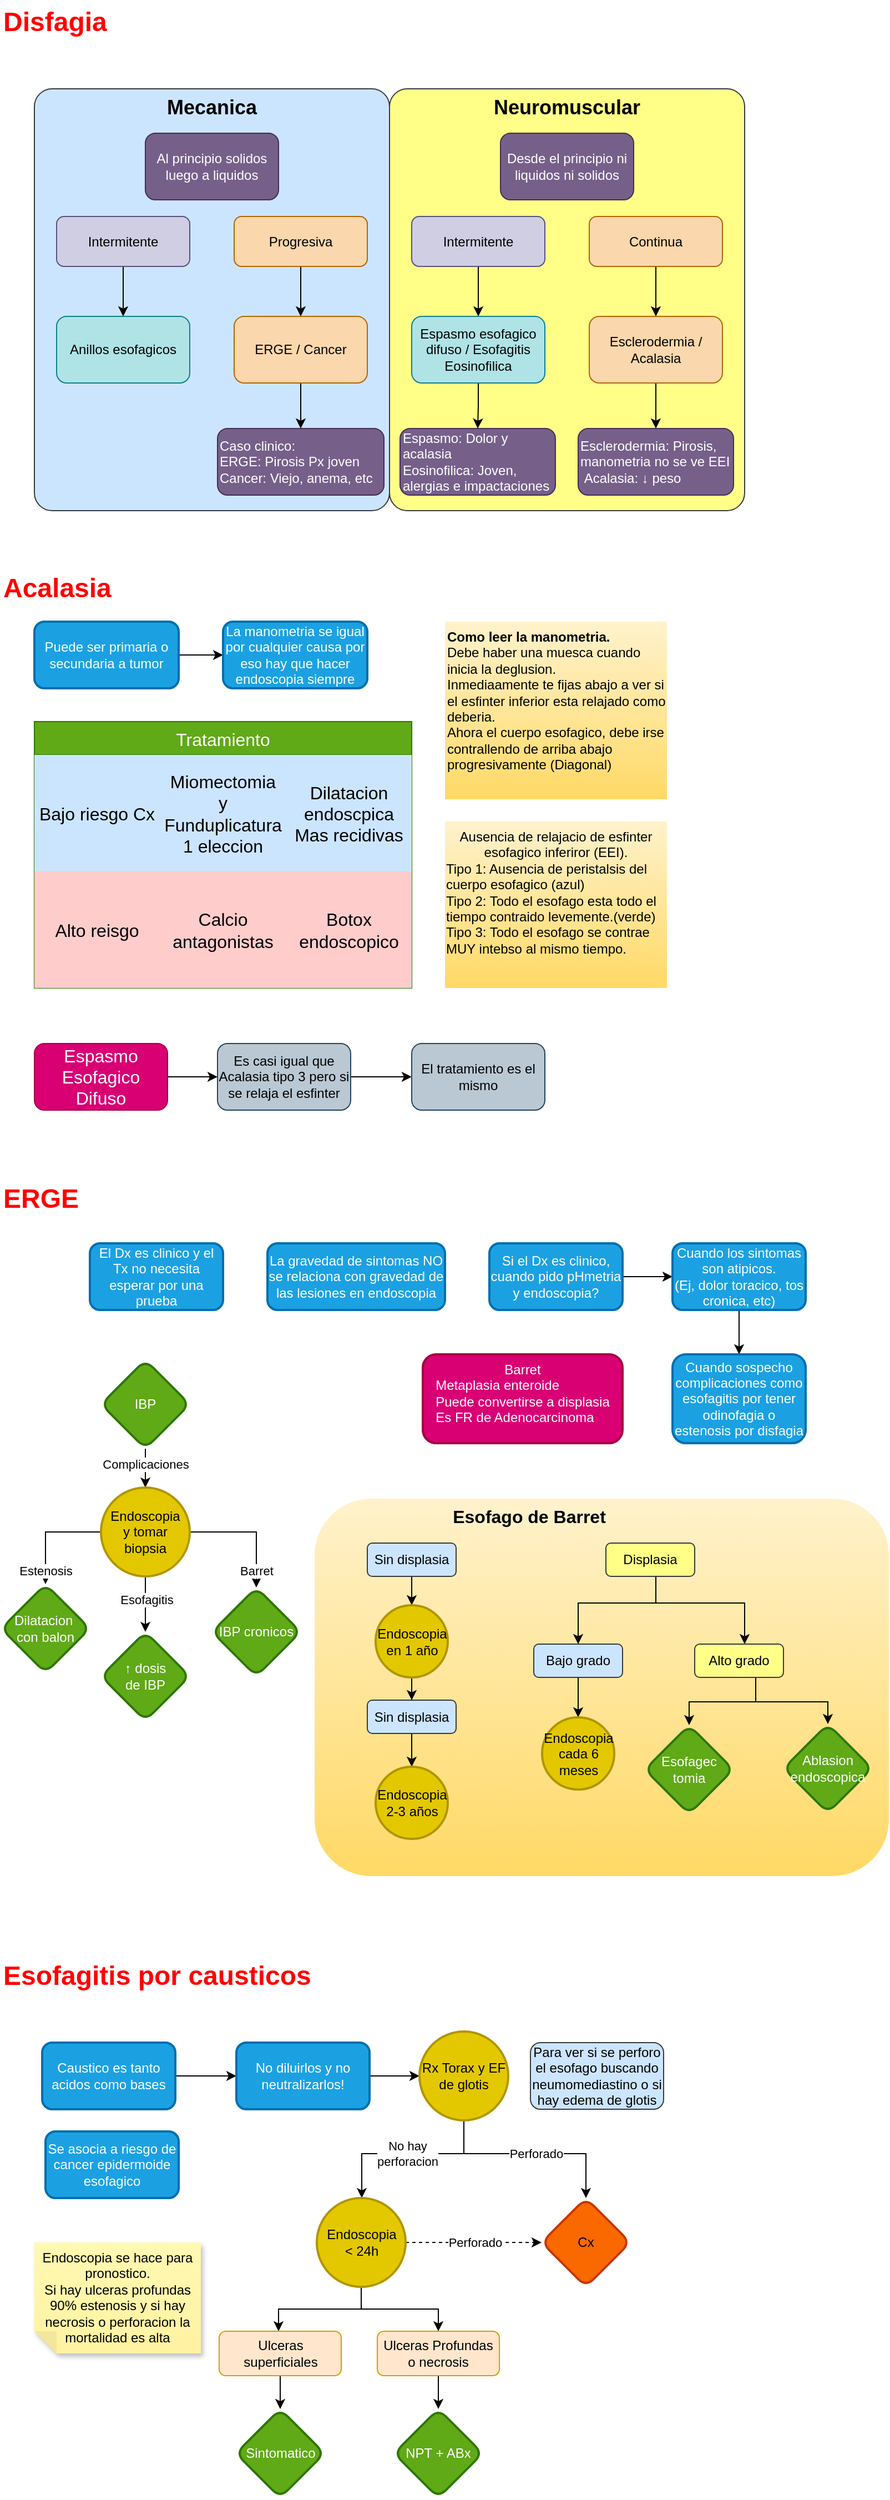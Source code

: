 <mxfile version="21.6.8" type="github">
  <diagram name="Page-1" id="vxQiwhmBXQwjBZL9es7v">
    <mxGraphModel dx="810" dy="831" grid="1" gridSize="10" guides="1" tooltips="1" connect="1" arrows="1" fold="1" page="1" pageScale="1" pageWidth="850" pageHeight="1100" background="none" math="0" shadow="0">
      <root>
        <mxCell id="0" />
        <mxCell id="1" parent="0" />
        <mxCell id="oNGUDVq2gTV8FD3QDTzs-109" value="Esofago de Barret" style="rounded=1;whiteSpace=wrap;html=1;fillColor=#fff2cc;gradientColor=#ffd966;strokeColor=none;verticalAlign=top;fontStyle=1;fontSize=16;align=center;spacingLeft=-132;" vertex="1" parent="1">
          <mxGeometry x="322.5" y="1390" width="517.5" height="340" as="geometry" />
        </mxCell>
        <mxCell id="oNGUDVq2gTV8FD3QDTzs-1" value="Disfagia" style="text;strokeColor=none;fillColor=none;html=1;fontSize=24;fontStyle=1;verticalAlign=middle;align=left;fontColor=#FF0000;" vertex="1" parent="1">
          <mxGeometry x="40" y="40" width="200" height="40" as="geometry" />
        </mxCell>
        <mxCell id="oNGUDVq2gTV8FD3QDTzs-2" value="Mecanica" style="rounded=1;whiteSpace=wrap;html=1;fontSize=18;strokeColor=#36393d;fillColor=#cce5ff;verticalAlign=top;fontStyle=1;arcSize=5;" vertex="1" parent="1">
          <mxGeometry x="70" y="120" width="320" height="380" as="geometry" />
        </mxCell>
        <mxCell id="oNGUDVq2gTV8FD3QDTzs-3" value="Neuromuscular" style="rounded=1;whiteSpace=wrap;html=1;fontSize=18;strokeColor=#36393d;fillColor=#ffff88;verticalAlign=top;fontStyle=1;arcSize=5;" vertex="1" parent="1">
          <mxGeometry x="390" y="120" width="320" height="380" as="geometry" />
        </mxCell>
        <mxCell id="oNGUDVq2gTV8FD3QDTzs-10" value="" style="edgeStyle=orthogonalEdgeStyle;rounded=0;orthogonalLoop=1;jettySize=auto;html=1;" edge="1" parent="1" source="oNGUDVq2gTV8FD3QDTzs-5" target="oNGUDVq2gTV8FD3QDTzs-9">
          <mxGeometry relative="1" as="geometry" />
        </mxCell>
        <mxCell id="oNGUDVq2gTV8FD3QDTzs-5" value="Intermitente" style="rounded=1;whiteSpace=wrap;html=1;fillColor=#d0cee2;strokeColor=#56517e;" vertex="1" parent="1">
          <mxGeometry x="90" y="235" width="120" height="45" as="geometry" />
        </mxCell>
        <mxCell id="oNGUDVq2gTV8FD3QDTzs-12" value="" style="edgeStyle=orthogonalEdgeStyle;rounded=0;orthogonalLoop=1;jettySize=auto;html=1;" edge="1" parent="1" source="oNGUDVq2gTV8FD3QDTzs-6" target="oNGUDVq2gTV8FD3QDTzs-11">
          <mxGeometry relative="1" as="geometry" />
        </mxCell>
        <mxCell id="oNGUDVq2gTV8FD3QDTzs-6" value="Progresiva" style="rounded=1;whiteSpace=wrap;html=1;fillColor=#fad7ac;strokeColor=#b46504;" vertex="1" parent="1">
          <mxGeometry x="250" y="235" width="120" height="45" as="geometry" />
        </mxCell>
        <mxCell id="oNGUDVq2gTV8FD3QDTzs-16" value="" style="edgeStyle=orthogonalEdgeStyle;rounded=0;orthogonalLoop=1;jettySize=auto;html=1;" edge="1" parent="1" source="oNGUDVq2gTV8FD3QDTzs-7" target="oNGUDVq2gTV8FD3QDTzs-15">
          <mxGeometry relative="1" as="geometry" />
        </mxCell>
        <mxCell id="oNGUDVq2gTV8FD3QDTzs-7" value="Intermitente" style="rounded=1;whiteSpace=wrap;html=1;fillColor=#d0cee2;strokeColor=#56517e;" vertex="1" parent="1">
          <mxGeometry x="410" y="235" width="120" height="45" as="geometry" />
        </mxCell>
        <mxCell id="oNGUDVq2gTV8FD3QDTzs-18" value="" style="edgeStyle=orthogonalEdgeStyle;rounded=0;orthogonalLoop=1;jettySize=auto;html=1;" edge="1" parent="1" source="oNGUDVq2gTV8FD3QDTzs-8" target="oNGUDVq2gTV8FD3QDTzs-17">
          <mxGeometry relative="1" as="geometry" />
        </mxCell>
        <mxCell id="oNGUDVq2gTV8FD3QDTzs-8" value="Continua" style="rounded=1;whiteSpace=wrap;html=1;fillColor=#fad7ac;strokeColor=#b46504;" vertex="1" parent="1">
          <mxGeometry x="570" y="235" width="120" height="45" as="geometry" />
        </mxCell>
        <mxCell id="oNGUDVq2gTV8FD3QDTzs-9" value="Anillos esofagicos" style="rounded=1;whiteSpace=wrap;html=1;fillColor=#b0e3e6;strokeColor=#0e8088;" vertex="1" parent="1">
          <mxGeometry x="90" y="325" width="120" height="60" as="geometry" />
        </mxCell>
        <mxCell id="oNGUDVq2gTV8FD3QDTzs-14" value="" style="edgeStyle=orthogonalEdgeStyle;rounded=0;orthogonalLoop=1;jettySize=auto;html=1;" edge="1" parent="1" source="oNGUDVq2gTV8FD3QDTzs-11" target="oNGUDVq2gTV8FD3QDTzs-13">
          <mxGeometry relative="1" as="geometry" />
        </mxCell>
        <mxCell id="oNGUDVq2gTV8FD3QDTzs-11" value="ERGE / Cancer" style="rounded=1;whiteSpace=wrap;html=1;fillColor=#fad7ac;strokeColor=#b46504;" vertex="1" parent="1">
          <mxGeometry x="250" y="325" width="120" height="60" as="geometry" />
        </mxCell>
        <mxCell id="oNGUDVq2gTV8FD3QDTzs-13" value="Caso clinico:&lt;br&gt;ERGE: Pirosis Px joven&lt;br&gt;Cancer: Viejo, anema, etc" style="rounded=1;whiteSpace=wrap;html=1;align=left;fillColor=#76608a;fontColor=#ffffff;strokeColor=#432D57;" vertex="1" parent="1">
          <mxGeometry x="235" y="426" width="150" height="60" as="geometry" />
        </mxCell>
        <mxCell id="oNGUDVq2gTV8FD3QDTzs-141" value="" style="edgeStyle=orthogonalEdgeStyle;rounded=0;orthogonalLoop=1;jettySize=auto;html=1;" edge="1" parent="1" source="oNGUDVq2gTV8FD3QDTzs-15" target="oNGUDVq2gTV8FD3QDTzs-140">
          <mxGeometry relative="1" as="geometry" />
        </mxCell>
        <mxCell id="oNGUDVq2gTV8FD3QDTzs-15" value="Espasmo esofagico difuso / Esofagitis Eosinofilica" style="rounded=1;whiteSpace=wrap;html=1;fillColor=#b0e3e6;strokeColor=#0e8088;" vertex="1" parent="1">
          <mxGeometry x="410" y="325" width="120" height="60" as="geometry" />
        </mxCell>
        <mxCell id="oNGUDVq2gTV8FD3QDTzs-20" value="" style="edgeStyle=orthogonalEdgeStyle;rounded=0;orthogonalLoop=1;jettySize=auto;html=1;" edge="1" parent="1" source="oNGUDVq2gTV8FD3QDTzs-17" target="oNGUDVq2gTV8FD3QDTzs-19">
          <mxGeometry relative="1" as="geometry" />
        </mxCell>
        <mxCell id="oNGUDVq2gTV8FD3QDTzs-17" value="Esclerodermia / Acalasia" style="rounded=1;whiteSpace=wrap;html=1;fillColor=#fad7ac;strokeColor=#b46504;" vertex="1" parent="1">
          <mxGeometry x="570" y="325" width="120" height="60" as="geometry" />
        </mxCell>
        <mxCell id="oNGUDVq2gTV8FD3QDTzs-19" value="Esclerodermia: Pirosis, manometria no se ve EEI&lt;br&gt;&amp;nbsp;Acalasia: ↓ peso" style="rounded=1;whiteSpace=wrap;html=1;align=left;fillColor=#76608a;fontColor=#ffffff;strokeColor=#432D57;" vertex="1" parent="1">
          <mxGeometry x="560" y="426" width="140" height="60" as="geometry" />
        </mxCell>
        <mxCell id="oNGUDVq2gTV8FD3QDTzs-21" value="Al principio solidos luego a liquidos" style="rounded=1;whiteSpace=wrap;html=1;fillColor=#76608a;fontColor=#ffffff;strokeColor=#432D57;" vertex="1" parent="1">
          <mxGeometry x="170" y="160" width="120" height="60" as="geometry" />
        </mxCell>
        <mxCell id="oNGUDVq2gTV8FD3QDTzs-22" value="Desde el principio ni liquidos ni solidos" style="rounded=1;whiteSpace=wrap;html=1;fillColor=#76608a;fontColor=#ffffff;strokeColor=#432D57;" vertex="1" parent="1">
          <mxGeometry x="490" y="160" width="120" height="60" as="geometry" />
        </mxCell>
        <mxCell id="oNGUDVq2gTV8FD3QDTzs-24" value="Acalasia" style="text;strokeColor=none;fillColor=none;html=1;fontSize=24;fontStyle=1;verticalAlign=middle;align=left;fontColor=#FF0000;" vertex="1" parent="1">
          <mxGeometry x="40" y="550" width="200" height="40" as="geometry" />
        </mxCell>
        <mxCell id="oNGUDVq2gTV8FD3QDTzs-27" value="" style="edgeStyle=orthogonalEdgeStyle;rounded=0;orthogonalLoop=1;jettySize=auto;html=1;" edge="1" parent="1" source="oNGUDVq2gTV8FD3QDTzs-25" target="oNGUDVq2gTV8FD3QDTzs-26">
          <mxGeometry relative="1" as="geometry" />
        </mxCell>
        <mxCell id="oNGUDVq2gTV8FD3QDTzs-25" value="Puede ser primaria o secundaria a tumor" style="rounded=1;whiteSpace=wrap;html=1;fillColor=#1ba1e2;fontColor=#ffffff;strokeColor=#006EAF;strokeWidth=2;" vertex="1" parent="1">
          <mxGeometry x="70" y="600" width="130" height="60" as="geometry" />
        </mxCell>
        <mxCell id="oNGUDVq2gTV8FD3QDTzs-26" value="La manometria se igual por cualquier causa por eso hay que hacer endoscopia siempre" style="rounded=1;whiteSpace=wrap;html=1;fillColor=#1ba1e2;fontColor=#ffffff;strokeColor=#006EAF;strokeWidth=2;" vertex="1" parent="1">
          <mxGeometry x="240" y="600" width="130" height="60" as="geometry" />
        </mxCell>
        <mxCell id="oNGUDVq2gTV8FD3QDTzs-28" value="&lt;b&gt;Como leer la manometria.&lt;br&gt;&lt;/b&gt;Debe haber una muesca cuando inicia la deglusion.&lt;br&gt;Inmediaamente te fijas abajo a ver si el esfinter inferior esta relajado como deberia.&lt;br&gt;Ahora el cuerpo esofagico, debe irse contrallendo de arriba abajo progresivamente (Diagonal)" style="rounded=0;whiteSpace=wrap;html=1;verticalAlign=top;align=left;fillColor=#fff2cc;gradientColor=#ffd966;strokeColor=none;" vertex="1" parent="1">
          <mxGeometry x="440" y="600" width="200" height="160" as="geometry" />
        </mxCell>
        <mxCell id="oNGUDVq2gTV8FD3QDTzs-30" value="Ausencia de relajacio de esfinter esofagico inferiror (EEI).&lt;br&gt;&lt;div style=&quot;text-align: left;&quot;&gt;&lt;span style=&quot;background-color: initial;&quot;&gt;Tipo 1: Ausencia de peristalsis del cuerpo esofagico (azul)&lt;/span&gt;&lt;/div&gt;&lt;div style=&quot;text-align: left;&quot;&gt;&lt;span style=&quot;background-color: initial;&quot;&gt;Tipo 2: Todo el esofago esta todo el tiempo contraido levemente.(verde)&lt;/span&gt;&lt;/div&gt;&lt;div style=&quot;text-align: left;&quot;&gt;&lt;span style=&quot;background-color: initial;&quot;&gt;Tipo 3: Todo el esofago se contrae MUY intebso al mismo tiempo.&lt;/span&gt;&lt;/div&gt;" style="rounded=0;whiteSpace=wrap;html=1;verticalAlign=top;fillColor=#fff2cc;gradientColor=#ffd966;strokeColor=none;" vertex="1" parent="1">
          <mxGeometry x="440" y="780" width="200" height="150" as="geometry" />
        </mxCell>
        <mxCell id="oNGUDVq2gTV8FD3QDTzs-31" value="Tratamiento" style="shape=table;startSize=30;container=1;collapsible=0;childLayout=tableLayout;strokeColor=#2D7600;fontSize=16;fillColor=#60a917;fontColor=#ffffff;" vertex="1" parent="1">
          <mxGeometry x="70" y="690" width="340" height="240" as="geometry" />
        </mxCell>
        <mxCell id="oNGUDVq2gTV8FD3QDTzs-32" value="" style="shape=tableRow;horizontal=0;startSize=0;swimlaneHead=0;swimlaneBody=0;strokeColor=inherit;top=0;left=0;bottom=0;right=0;collapsible=0;dropTarget=0;fillColor=none;points=[[0,0.5],[1,0.5]];portConstraint=eastwest;fontSize=16;" vertex="1" parent="oNGUDVq2gTV8FD3QDTzs-31">
          <mxGeometry y="30" width="340" height="105" as="geometry" />
        </mxCell>
        <mxCell id="oNGUDVq2gTV8FD3QDTzs-33" value="Bajo riesgo Cx" style="shape=partialRectangle;html=1;whiteSpace=wrap;connectable=0;strokeColor=#36393d;overflow=hidden;fillColor=#cce5ff;top=0;left=0;bottom=0;right=0;pointerEvents=1;fontSize=16;" vertex="1" parent="oNGUDVq2gTV8FD3QDTzs-32">
          <mxGeometry width="113" height="105" as="geometry">
            <mxRectangle width="113" height="105" as="alternateBounds" />
          </mxGeometry>
        </mxCell>
        <mxCell id="oNGUDVq2gTV8FD3QDTzs-34" value="Miomectomia&lt;br&gt;y Funduplicatura&lt;br&gt;1 eleccion" style="shape=partialRectangle;html=1;whiteSpace=wrap;connectable=0;strokeColor=#36393d;overflow=hidden;fillColor=#cce5ff;top=0;left=0;bottom=0;right=0;pointerEvents=1;fontSize=16;" vertex="1" parent="oNGUDVq2gTV8FD3QDTzs-32">
          <mxGeometry x="113" width="114" height="105" as="geometry">
            <mxRectangle width="114" height="105" as="alternateBounds" />
          </mxGeometry>
        </mxCell>
        <mxCell id="oNGUDVq2gTV8FD3QDTzs-47" value="Dilatacion endoscpica&lt;br&gt;Mas recidivas" style="shape=partialRectangle;html=1;whiteSpace=wrap;connectable=0;strokeColor=#36393d;overflow=hidden;fillColor=#cce5ff;top=0;left=0;bottom=0;right=0;pointerEvents=1;fontSize=16;" vertex="1" parent="oNGUDVq2gTV8FD3QDTzs-32">
          <mxGeometry x="227" width="113" height="105" as="geometry">
            <mxRectangle width="113" height="105" as="alternateBounds" />
          </mxGeometry>
        </mxCell>
        <mxCell id="oNGUDVq2gTV8FD3QDTzs-36" value="" style="shape=tableRow;horizontal=0;startSize=0;swimlaneHead=0;swimlaneBody=0;strokeColor=inherit;top=0;left=0;bottom=0;right=0;collapsible=0;dropTarget=0;fillColor=none;points=[[0,0.5],[1,0.5]];portConstraint=eastwest;fontSize=16;" vertex="1" parent="oNGUDVq2gTV8FD3QDTzs-31">
          <mxGeometry y="135" width="340" height="105" as="geometry" />
        </mxCell>
        <mxCell id="oNGUDVq2gTV8FD3QDTzs-37" value="Alto reisgo" style="shape=partialRectangle;html=1;whiteSpace=wrap;connectable=0;strokeColor=#36393d;overflow=hidden;fillColor=#ffcccc;top=0;left=0;bottom=0;right=0;pointerEvents=1;fontSize=16;" vertex="1" parent="oNGUDVq2gTV8FD3QDTzs-36">
          <mxGeometry width="113" height="105" as="geometry">
            <mxRectangle width="113" height="105" as="alternateBounds" />
          </mxGeometry>
        </mxCell>
        <mxCell id="oNGUDVq2gTV8FD3QDTzs-38" value="Calcio antagonistas" style="shape=partialRectangle;html=1;whiteSpace=wrap;connectable=0;strokeColor=#36393d;overflow=hidden;fillColor=#ffcccc;top=0;left=0;bottom=0;right=0;pointerEvents=1;fontSize=16;" vertex="1" parent="oNGUDVq2gTV8FD3QDTzs-36">
          <mxGeometry x="113" width="114" height="105" as="geometry">
            <mxRectangle width="114" height="105" as="alternateBounds" />
          </mxGeometry>
        </mxCell>
        <mxCell id="oNGUDVq2gTV8FD3QDTzs-48" value="Botox endoscopico" style="shape=partialRectangle;html=1;whiteSpace=wrap;connectable=0;strokeColor=#36393d;overflow=hidden;fillColor=#ffcccc;top=0;left=0;bottom=0;right=0;pointerEvents=1;fontSize=16;" vertex="1" parent="oNGUDVq2gTV8FD3QDTzs-36">
          <mxGeometry x="227" width="113" height="105" as="geometry">
            <mxRectangle width="113" height="105" as="alternateBounds" />
          </mxGeometry>
        </mxCell>
        <mxCell id="oNGUDVq2gTV8FD3QDTzs-51" value="" style="edgeStyle=orthogonalEdgeStyle;rounded=0;orthogonalLoop=1;jettySize=auto;html=1;" edge="1" parent="1" source="oNGUDVq2gTV8FD3QDTzs-49" target="oNGUDVq2gTV8FD3QDTzs-50">
          <mxGeometry relative="1" as="geometry" />
        </mxCell>
        <mxCell id="oNGUDVq2gTV8FD3QDTzs-49" value="Espasmo Esofagico Difuso" style="rounded=1;whiteSpace=wrap;html=1;fontSize=16;fillColor=#d80073;fontColor=#ffffff;strokeColor=#A50040;" vertex="1" parent="1">
          <mxGeometry x="70" y="980" width="120" height="60" as="geometry" />
        </mxCell>
        <mxCell id="oNGUDVq2gTV8FD3QDTzs-53" value="" style="edgeStyle=orthogonalEdgeStyle;rounded=0;orthogonalLoop=1;jettySize=auto;html=1;" edge="1" parent="1" source="oNGUDVq2gTV8FD3QDTzs-50" target="oNGUDVq2gTV8FD3QDTzs-52">
          <mxGeometry relative="1" as="geometry" />
        </mxCell>
        <mxCell id="oNGUDVq2gTV8FD3QDTzs-50" value="Es casi igual que Acalasia tipo 3 pero si se relaja el esfinter" style="rounded=1;whiteSpace=wrap;html=1;fillColor=#bac8d3;strokeColor=#23445d;" vertex="1" parent="1">
          <mxGeometry x="235" y="980" width="120" height="60" as="geometry" />
        </mxCell>
        <mxCell id="oNGUDVq2gTV8FD3QDTzs-52" value="El tratamiento es el mismo" style="rounded=1;whiteSpace=wrap;html=1;fillColor=#bac8d3;strokeColor=#23445d;" vertex="1" parent="1">
          <mxGeometry x="410" y="980" width="120" height="60" as="geometry" />
        </mxCell>
        <mxCell id="oNGUDVq2gTV8FD3QDTzs-54" value="ERGE" style="text;strokeColor=none;fillColor=none;html=1;fontSize=24;fontStyle=1;verticalAlign=middle;align=left;fontColor=#FF0000;" vertex="1" parent="1">
          <mxGeometry x="40" y="1100" width="200" height="40" as="geometry" />
        </mxCell>
        <mxCell id="oNGUDVq2gTV8FD3QDTzs-56" value="El Dx es clinico y el Tx no necesita esperar por una prueba" style="rounded=1;whiteSpace=wrap;html=1;fillColor=#1ba1e2;fontColor=#ffffff;strokeColor=#006EAF;strokeWidth=2;" vertex="1" parent="1">
          <mxGeometry x="120" y="1160" width="120" height="60" as="geometry" />
        </mxCell>
        <mxCell id="oNGUDVq2gTV8FD3QDTzs-57" value="La gravedad de sintomas NO se relaciona con gravedad de las lesiones en endoscopia" style="rounded=1;whiteSpace=wrap;html=1;fillColor=#1ba1e2;fontColor=#ffffff;strokeColor=#006EAF;strokeWidth=2;" vertex="1" parent="1">
          <mxGeometry x="280" y="1160" width="160" height="60" as="geometry" />
        </mxCell>
        <mxCell id="oNGUDVq2gTV8FD3QDTzs-60" value="" style="edgeStyle=orthogonalEdgeStyle;rounded=0;orthogonalLoop=1;jettySize=auto;html=1;" edge="1" parent="1" source="oNGUDVq2gTV8FD3QDTzs-58" target="oNGUDVq2gTV8FD3QDTzs-59">
          <mxGeometry relative="1" as="geometry" />
        </mxCell>
        <mxCell id="oNGUDVq2gTV8FD3QDTzs-58" value="Si el Dx es clinico, cuando pido pHmetria y endoscopia?" style="rounded=1;whiteSpace=wrap;html=1;fillColor=#1ba1e2;fontColor=#ffffff;strokeColor=#006EAF;strokeWidth=2;" vertex="1" parent="1">
          <mxGeometry x="480" y="1160" width="120" height="60" as="geometry" />
        </mxCell>
        <mxCell id="oNGUDVq2gTV8FD3QDTzs-62" value="" style="edgeStyle=orthogonalEdgeStyle;rounded=0;orthogonalLoop=1;jettySize=auto;html=1;" edge="1" parent="1" source="oNGUDVq2gTV8FD3QDTzs-59" target="oNGUDVq2gTV8FD3QDTzs-61">
          <mxGeometry relative="1" as="geometry" />
        </mxCell>
        <mxCell id="oNGUDVq2gTV8FD3QDTzs-59" value="Cuando los sintomas son atipicos. &lt;br&gt;(Ej, dolor toracico, tos cronica, etc)" style="rounded=1;whiteSpace=wrap;html=1;fillColor=#1ba1e2;fontColor=#ffffff;strokeColor=#006EAF;strokeWidth=2;" vertex="1" parent="1">
          <mxGeometry x="645" y="1160" width="120" height="60" as="geometry" />
        </mxCell>
        <mxCell id="oNGUDVq2gTV8FD3QDTzs-61" value="Cuando sospecho complicaciones como esofagitis por tener odinofagia o estenosis por disfagia" style="rounded=1;whiteSpace=wrap;html=1;fillColor=#1ba1e2;fontColor=#ffffff;strokeColor=#006EAF;strokeWidth=2;" vertex="1" parent="1">
          <mxGeometry x="645" y="1260" width="120" height="80" as="geometry" />
        </mxCell>
        <mxCell id="oNGUDVq2gTV8FD3QDTzs-63" value="IBP" style="rhombus;whiteSpace=wrap;html=1;rounded=1;fillColor=#60a917;fontColor=#ffffff;strokeColor=#2D7600;strokeWidth=2;" vertex="1" parent="1">
          <mxGeometry x="130" y="1265" width="80" height="80" as="geometry" />
        </mxCell>
        <mxCell id="oNGUDVq2gTV8FD3QDTzs-65" value="IBP cronicos" style="rhombus;whiteSpace=wrap;html=1;rounded=1;fillColor=#60a917;fontColor=#ffffff;strokeColor=#2D7600;strokeWidth=2;" vertex="1" parent="1">
          <mxGeometry x="230" y="1470" width="80" height="80" as="geometry" />
        </mxCell>
        <mxCell id="oNGUDVq2gTV8FD3QDTzs-68" value="Dilatacion&amp;nbsp;&lt;br&gt;con balon" style="rhombus;whiteSpace=wrap;html=1;rounded=1;direction=south;fillColor=#60a917;fontColor=#ffffff;strokeColor=#2D7600;strokeWidth=2;" vertex="1" parent="1">
          <mxGeometry x="40" y="1467" width="80" height="80" as="geometry" />
        </mxCell>
        <mxCell id="oNGUDVq2gTV8FD3QDTzs-72" value="" style="edgeStyle=orthogonalEdgeStyle;rounded=0;orthogonalLoop=1;jettySize=auto;html=1;" edge="1" parent="1" source="oNGUDVq2gTV8FD3QDTzs-63" target="oNGUDVq2gTV8FD3QDTzs-71">
          <mxGeometry relative="1" as="geometry">
            <mxPoint x="355" y="1295" as="sourcePoint" />
            <mxPoint x="285" y="1555" as="targetPoint" />
          </mxGeometry>
        </mxCell>
        <mxCell id="oNGUDVq2gTV8FD3QDTzs-105" value="Complicaciones" style="edgeLabel;html=1;align=center;verticalAlign=middle;resizable=0;points=[];" vertex="1" connectable="0" parent="oNGUDVq2gTV8FD3QDTzs-72">
          <mxGeometry x="-0.378" relative="1" as="geometry">
            <mxPoint as="offset" />
          </mxGeometry>
        </mxCell>
        <mxCell id="oNGUDVq2gTV8FD3QDTzs-74" value="" style="edgeStyle=orthogonalEdgeStyle;rounded=0;orthogonalLoop=1;jettySize=auto;html=1;" edge="1" parent="1" source="oNGUDVq2gTV8FD3QDTzs-71" target="oNGUDVq2gTV8FD3QDTzs-68">
          <mxGeometry relative="1" as="geometry" />
        </mxCell>
        <mxCell id="oNGUDVq2gTV8FD3QDTzs-106" value="Estenosis" style="edgeLabel;html=1;align=center;verticalAlign=middle;resizable=0;points=[];" vertex="1" connectable="0" parent="oNGUDVq2gTV8FD3QDTzs-74">
          <mxGeometry x="0.559" relative="1" as="geometry">
            <mxPoint y="9" as="offset" />
          </mxGeometry>
        </mxCell>
        <mxCell id="oNGUDVq2gTV8FD3QDTzs-75" value="" style="edgeStyle=orthogonalEdgeStyle;rounded=0;orthogonalLoop=1;jettySize=auto;html=1;" edge="1" parent="1" source="oNGUDVq2gTV8FD3QDTzs-71" target="oNGUDVq2gTV8FD3QDTzs-65">
          <mxGeometry relative="1" as="geometry" />
        </mxCell>
        <mxCell id="oNGUDVq2gTV8FD3QDTzs-104" value="Barret" style="edgeLabel;html=1;align=center;verticalAlign=middle;resizable=0;points=[];" vertex="1" connectable="0" parent="oNGUDVq2gTV8FD3QDTzs-75">
          <mxGeometry x="0.65" y="2" relative="1" as="geometry">
            <mxPoint x="-2" y="4" as="offset" />
          </mxGeometry>
        </mxCell>
        <mxCell id="oNGUDVq2gTV8FD3QDTzs-79" value="" style="edgeStyle=orthogonalEdgeStyle;rounded=0;orthogonalLoop=1;jettySize=auto;html=1;" edge="1" parent="1" source="oNGUDVq2gTV8FD3QDTzs-71" target="oNGUDVq2gTV8FD3QDTzs-78">
          <mxGeometry relative="1" as="geometry" />
        </mxCell>
        <mxCell id="oNGUDVq2gTV8FD3QDTzs-80" value="Esofagitis" style="edgeLabel;html=1;align=center;verticalAlign=middle;resizable=0;points=[];" vertex="1" connectable="0" parent="oNGUDVq2gTV8FD3QDTzs-79">
          <mxGeometry x="-0.176" y="1" relative="1" as="geometry">
            <mxPoint as="offset" />
          </mxGeometry>
        </mxCell>
        <mxCell id="oNGUDVq2gTV8FD3QDTzs-71" value="Endoscopia&lt;br&gt;y tomar biopsia" style="ellipse;whiteSpace=wrap;html=1;aspect=fixed;fillColor=#e3c800;fontColor=#000000;strokeColor=#B09500;strokeWidth=2;" vertex="1" parent="1">
          <mxGeometry x="130" y="1380" width="80" height="80" as="geometry" />
        </mxCell>
        <mxCell id="oNGUDVq2gTV8FD3QDTzs-78" value="↑ dosis &lt;br&gt;de IBP" style="rhombus;whiteSpace=wrap;html=1;rounded=1;fillColor=#60a917;fontColor=#ffffff;strokeColor=#2D7600;strokeWidth=2;" vertex="1" parent="1">
          <mxGeometry x="130" y="1510" width="80" height="80" as="geometry" />
        </mxCell>
        <mxCell id="oNGUDVq2gTV8FD3QDTzs-81" value="Barret&lt;br&gt;&lt;div style=&quot;text-align: left;&quot;&gt;&lt;span style=&quot;background-color: initial;&quot;&gt;Metaplasia enteroide&lt;/span&gt;&lt;/div&gt;&lt;div style=&quot;text-align: left;&quot;&gt;&lt;span style=&quot;background-color: initial;&quot;&gt;Puede convertirse a displasia&lt;/span&gt;&lt;/div&gt;&lt;div style=&quot;text-align: left;&quot;&gt;&lt;span style=&quot;background-color: initial;&quot;&gt;Es FR de Adenocarcinoma&lt;/span&gt;&lt;/div&gt;" style="rounded=1;whiteSpace=wrap;html=1;verticalAlign=top;fillColor=#d80073;fontColor=#ffffff;strokeColor=#A50040;strokeWidth=2;" vertex="1" parent="1">
          <mxGeometry x="420" y="1260" width="180" height="80" as="geometry" />
        </mxCell>
        <mxCell id="oNGUDVq2gTV8FD3QDTzs-87" value="" style="edgeStyle=orthogonalEdgeStyle;rounded=0;orthogonalLoop=1;jettySize=auto;html=1;" edge="1" parent="1" source="oNGUDVq2gTV8FD3QDTzs-82" target="oNGUDVq2gTV8FD3QDTzs-86">
          <mxGeometry relative="1" as="geometry" />
        </mxCell>
        <mxCell id="oNGUDVq2gTV8FD3QDTzs-82" value="Sin displasia" style="rounded=1;whiteSpace=wrap;html=1;fillColor=#cce5ff;strokeColor=#36393d;" vertex="1" parent="1">
          <mxGeometry x="370" y="1430" width="80" height="30" as="geometry" />
        </mxCell>
        <mxCell id="oNGUDVq2gTV8FD3QDTzs-93" value="" style="edgeStyle=orthogonalEdgeStyle;rounded=0;orthogonalLoop=1;jettySize=auto;html=1;" edge="1" parent="1" source="oNGUDVq2gTV8FD3QDTzs-83" target="oNGUDVq2gTV8FD3QDTzs-92">
          <mxGeometry relative="1" as="geometry">
            <Array as="points">
              <mxPoint x="630" y="1484" />
              <mxPoint x="560" y="1484" />
            </Array>
          </mxGeometry>
        </mxCell>
        <mxCell id="oNGUDVq2gTV8FD3QDTzs-97" value="" style="edgeStyle=orthogonalEdgeStyle;rounded=0;orthogonalLoop=1;jettySize=auto;html=1;" edge="1" parent="1" source="oNGUDVq2gTV8FD3QDTzs-83" target="oNGUDVq2gTV8FD3QDTzs-96">
          <mxGeometry relative="1" as="geometry">
            <Array as="points">
              <mxPoint x="630" y="1484" />
              <mxPoint x="710" y="1484" />
            </Array>
          </mxGeometry>
        </mxCell>
        <mxCell id="oNGUDVq2gTV8FD3QDTzs-83" value="Displasia" style="rounded=1;whiteSpace=wrap;html=1;fillColor=#ffff88;strokeColor=#36393d;" vertex="1" parent="1">
          <mxGeometry x="585" y="1430" width="80" height="30" as="geometry" />
        </mxCell>
        <mxCell id="oNGUDVq2gTV8FD3QDTzs-89" value="" style="edgeStyle=orthogonalEdgeStyle;rounded=0;orthogonalLoop=1;jettySize=auto;html=1;" edge="1" parent="1" source="oNGUDVq2gTV8FD3QDTzs-86" target="oNGUDVq2gTV8FD3QDTzs-88">
          <mxGeometry relative="1" as="geometry" />
        </mxCell>
        <mxCell id="oNGUDVq2gTV8FD3QDTzs-86" value="Endoscopia en 1 año" style="ellipse;whiteSpace=wrap;html=1;rounded=1;fillColor=#e3c800;fontColor=#000000;strokeColor=#B09500;strokeWidth=2;" vertex="1" parent="1">
          <mxGeometry x="377.5" y="1486" width="65" height="65" as="geometry" />
        </mxCell>
        <mxCell id="oNGUDVq2gTV8FD3QDTzs-91" value="" style="edgeStyle=orthogonalEdgeStyle;rounded=0;orthogonalLoop=1;jettySize=auto;html=1;" edge="1" parent="1" source="oNGUDVq2gTV8FD3QDTzs-88" target="oNGUDVq2gTV8FD3QDTzs-90">
          <mxGeometry relative="1" as="geometry" />
        </mxCell>
        <mxCell id="oNGUDVq2gTV8FD3QDTzs-88" value="Sin displasia" style="rounded=1;whiteSpace=wrap;html=1;fillColor=#cce5ff;strokeColor=#36393d;" vertex="1" parent="1">
          <mxGeometry x="370" y="1571.5" width="80" height="30" as="geometry" />
        </mxCell>
        <mxCell id="oNGUDVq2gTV8FD3QDTzs-90" value="Endoscopia &lt;br&gt;2-3 años" style="ellipse;whiteSpace=wrap;html=1;rounded=1;fillColor=#e3c800;fontColor=#000000;strokeColor=#B09500;strokeWidth=2;" vertex="1" parent="1">
          <mxGeometry x="377.5" y="1631.5" width="65" height="65" as="geometry" />
        </mxCell>
        <mxCell id="oNGUDVq2gTV8FD3QDTzs-95" value="" style="edgeStyle=orthogonalEdgeStyle;rounded=0;orthogonalLoop=1;jettySize=auto;html=1;" edge="1" parent="1" source="oNGUDVq2gTV8FD3QDTzs-92" target="oNGUDVq2gTV8FD3QDTzs-94">
          <mxGeometry relative="1" as="geometry" />
        </mxCell>
        <mxCell id="oNGUDVq2gTV8FD3QDTzs-92" value="Bajo grado" style="rounded=1;whiteSpace=wrap;html=1;fillColor=#cce5ff;strokeColor=#36393d;" vertex="1" parent="1">
          <mxGeometry x="520" y="1521" width="80" height="30" as="geometry" />
        </mxCell>
        <mxCell id="oNGUDVq2gTV8FD3QDTzs-94" value="Endoscopia cada 6 meses" style="ellipse;whiteSpace=wrap;html=1;rounded=1;fillColor=#e3c800;fontColor=#000000;strokeColor=#B09500;strokeWidth=2;" vertex="1" parent="1">
          <mxGeometry x="527.5" y="1587" width="65" height="65" as="geometry" />
        </mxCell>
        <mxCell id="oNGUDVq2gTV8FD3QDTzs-99" value="" style="edgeStyle=orthogonalEdgeStyle;rounded=0;orthogonalLoop=1;jettySize=auto;html=1;" edge="1" parent="1" source="oNGUDVq2gTV8FD3QDTzs-96" target="oNGUDVq2gTV8FD3QDTzs-98">
          <mxGeometry relative="1" as="geometry">
            <Array as="points">
              <mxPoint x="720" y="1573" />
              <mxPoint x="660" y="1573" />
            </Array>
          </mxGeometry>
        </mxCell>
        <mxCell id="oNGUDVq2gTV8FD3QDTzs-101" value="" style="edgeStyle=orthogonalEdgeStyle;rounded=0;orthogonalLoop=1;jettySize=auto;html=1;entryX=0.5;entryY=0;entryDx=0;entryDy=0;" edge="1" parent="1" target="oNGUDVq2gTV8FD3QDTzs-100">
          <mxGeometry relative="1" as="geometry">
            <mxPoint x="720" y="1566" as="sourcePoint" />
            <mxPoint x="785" y="1589" as="targetPoint" />
            <Array as="points">
              <mxPoint x="720" y="1573" />
              <mxPoint x="785" y="1573" />
            </Array>
          </mxGeometry>
        </mxCell>
        <mxCell id="oNGUDVq2gTV8FD3QDTzs-96" value="Alto grado" style="rounded=1;whiteSpace=wrap;html=1;fillColor=#ffff88;strokeColor=#36393d;" vertex="1" parent="1">
          <mxGeometry x="665" y="1521" width="80" height="30" as="geometry" />
        </mxCell>
        <mxCell id="oNGUDVq2gTV8FD3QDTzs-98" value="Esofagec&lt;br&gt;tomia" style="rhombus;whiteSpace=wrap;html=1;rounded=1;fillColor=#60a917;fontColor=#ffffff;strokeColor=#2D7600;strokeWidth=2;" vertex="1" parent="1">
          <mxGeometry x="620" y="1594" width="80" height="80" as="geometry" />
        </mxCell>
        <mxCell id="oNGUDVq2gTV8FD3QDTzs-100" value="Ablasion endoscopica" style="rhombus;whiteSpace=wrap;html=1;rounded=1;fillColor=#60a917;fontColor=#ffffff;strokeColor=#2D7600;strokeWidth=2;" vertex="1" parent="1">
          <mxGeometry x="745" y="1593" width="80" height="80" as="geometry" />
        </mxCell>
        <mxCell id="oNGUDVq2gTV8FD3QDTzs-110" value="Esofagitis por causticos" style="text;strokeColor=none;fillColor=none;html=1;fontSize=24;fontStyle=1;verticalAlign=middle;align=left;fontColor=#FF0000;" vertex="1" parent="1">
          <mxGeometry x="40" y="1800" width="200" height="40" as="geometry" />
        </mxCell>
        <mxCell id="oNGUDVq2gTV8FD3QDTzs-114" value="" style="edgeStyle=orthogonalEdgeStyle;rounded=0;orthogonalLoop=1;jettySize=auto;html=1;" edge="1" parent="1" source="oNGUDVq2gTV8FD3QDTzs-112" target="oNGUDVq2gTV8FD3QDTzs-113">
          <mxGeometry relative="1" as="geometry" />
        </mxCell>
        <mxCell id="oNGUDVq2gTV8FD3QDTzs-112" value="Caustico es tanto acidos como bases" style="rounded=1;whiteSpace=wrap;html=1;fillColor=#1ba1e2;fontColor=#ffffff;strokeColor=#006EAF;strokeWidth=2;" vertex="1" parent="1">
          <mxGeometry x="77" y="1880" width="120" height="60" as="geometry" />
        </mxCell>
        <mxCell id="oNGUDVq2gTV8FD3QDTzs-116" value="" style="edgeStyle=orthogonalEdgeStyle;rounded=0;orthogonalLoop=1;jettySize=auto;html=1;" edge="1" parent="1" source="oNGUDVq2gTV8FD3QDTzs-113" target="oNGUDVq2gTV8FD3QDTzs-115">
          <mxGeometry relative="1" as="geometry" />
        </mxCell>
        <mxCell id="oNGUDVq2gTV8FD3QDTzs-113" value="No diluirlos y no neutralizarlos!" style="rounded=1;whiteSpace=wrap;html=1;fillColor=#1ba1e2;fontColor=#ffffff;strokeColor=#006EAF;strokeWidth=2;" vertex="1" parent="1">
          <mxGeometry x="252" y="1880" width="120" height="60" as="geometry" />
        </mxCell>
        <mxCell id="oNGUDVq2gTV8FD3QDTzs-119" value="" style="edgeStyle=orthogonalEdgeStyle;rounded=0;orthogonalLoop=1;jettySize=auto;html=1;" edge="1" parent="1" source="oNGUDVq2gTV8FD3QDTzs-115" target="oNGUDVq2gTV8FD3QDTzs-118">
          <mxGeometry relative="1" as="geometry">
            <Array as="points">
              <mxPoint x="457" y="1980" />
              <mxPoint x="365" y="1980" />
            </Array>
          </mxGeometry>
        </mxCell>
        <mxCell id="oNGUDVq2gTV8FD3QDTzs-120" value="No hay&lt;br&gt;perforacion" style="edgeLabel;html=1;align=center;verticalAlign=middle;resizable=0;points=[];spacing=-2;" vertex="1" connectable="0" parent="oNGUDVq2gTV8FD3QDTzs-119">
          <mxGeometry x="-0.275" y="-2" relative="1" as="geometry">
            <mxPoint x="-23" y="2" as="offset" />
          </mxGeometry>
        </mxCell>
        <mxCell id="oNGUDVq2gTV8FD3QDTzs-126" value="" style="edgeStyle=orthogonalEdgeStyle;rounded=0;orthogonalLoop=1;jettySize=auto;html=1;" edge="1" parent="1" source="oNGUDVq2gTV8FD3QDTzs-115" target="oNGUDVq2gTV8FD3QDTzs-125">
          <mxGeometry relative="1" as="geometry">
            <Array as="points">
              <mxPoint x="457" y="1980" />
              <mxPoint x="567" y="1980" />
            </Array>
          </mxGeometry>
        </mxCell>
        <mxCell id="oNGUDVq2gTV8FD3QDTzs-127" value="Perforado" style="edgeLabel;html=1;align=center;verticalAlign=middle;resizable=0;points=[];" vertex="1" connectable="0" parent="oNGUDVq2gTV8FD3QDTzs-126">
          <mxGeometry x="-0.3" y="1" relative="1" as="geometry">
            <mxPoint x="32" y="1" as="offset" />
          </mxGeometry>
        </mxCell>
        <mxCell id="oNGUDVq2gTV8FD3QDTzs-115" value="Rx Torax y EF de glotis" style="ellipse;whiteSpace=wrap;html=1;rounded=1;fillColor=#e3c800;fontColor=#000000;strokeColor=#B09500;strokeWidth=2;" vertex="1" parent="1">
          <mxGeometry x="417" y="1870" width="80" height="80" as="geometry" />
        </mxCell>
        <mxCell id="oNGUDVq2gTV8FD3QDTzs-117" value="Para ver si se perforo el esofago buscando neumomediastino o si hay edema de glotis" style="rounded=1;whiteSpace=wrap;html=1;fillColor=#cce5ff;strokeColor=#36393d;" vertex="1" parent="1">
          <mxGeometry x="517" y="1880" width="120" height="60" as="geometry" />
        </mxCell>
        <mxCell id="oNGUDVq2gTV8FD3QDTzs-129" value="" style="edgeStyle=orthogonalEdgeStyle;rounded=0;orthogonalLoop=1;jettySize=auto;html=1;" edge="1" parent="1" source="oNGUDVq2gTV8FD3QDTzs-118" target="oNGUDVq2gTV8FD3QDTzs-128">
          <mxGeometry relative="1" as="geometry">
            <Array as="points">
              <mxPoint x="365" y="2120" />
              <mxPoint x="290" y="2120" />
            </Array>
          </mxGeometry>
        </mxCell>
        <mxCell id="oNGUDVq2gTV8FD3QDTzs-134" style="edgeStyle=orthogonalEdgeStyle;rounded=0;orthogonalLoop=1;jettySize=auto;html=1;entryX=0;entryY=0.5;entryDx=0;entryDy=0;dashed=1;" edge="1" parent="1" source="oNGUDVq2gTV8FD3QDTzs-118" target="oNGUDVq2gTV8FD3QDTzs-125">
          <mxGeometry relative="1" as="geometry" />
        </mxCell>
        <mxCell id="oNGUDVq2gTV8FD3QDTzs-135" value="Perforado" style="edgeLabel;html=1;align=center;verticalAlign=middle;resizable=0;points=[];" vertex="1" connectable="0" parent="oNGUDVq2gTV8FD3QDTzs-134">
          <mxGeometry x="-0.306" relative="1" as="geometry">
            <mxPoint x="20" as="offset" />
          </mxGeometry>
        </mxCell>
        <mxCell id="oNGUDVq2gTV8FD3QDTzs-136" style="edgeStyle=orthogonalEdgeStyle;rounded=0;orthogonalLoop=1;jettySize=auto;html=1;entryX=0.5;entryY=0;entryDx=0;entryDy=0;" edge="1" parent="1" source="oNGUDVq2gTV8FD3QDTzs-118" target="oNGUDVq2gTV8FD3QDTzs-131">
          <mxGeometry relative="1" as="geometry" />
        </mxCell>
        <mxCell id="oNGUDVq2gTV8FD3QDTzs-118" value="Endoscopia &lt;br&gt;&amp;lt; 24h" style="ellipse;whiteSpace=wrap;html=1;rounded=1;fillColor=#e3c800;fontColor=#000000;strokeColor=#B09500;strokeWidth=2;" vertex="1" parent="1">
          <mxGeometry x="324.5" y="2020" width="80" height="80" as="geometry" />
        </mxCell>
        <mxCell id="oNGUDVq2gTV8FD3QDTzs-124" value="Se asocia a riesgo de cancer epidermoide esofagico" style="rounded=1;whiteSpace=wrap;html=1;fillColor=#1ba1e2;fontColor=#ffffff;strokeColor=#006EAF;strokeWidth=2;" vertex="1" parent="1">
          <mxGeometry x="80" y="1960" width="120" height="60" as="geometry" />
        </mxCell>
        <mxCell id="oNGUDVq2gTV8FD3QDTzs-125" value="Cx" style="rhombus;whiteSpace=wrap;html=1;rounded=1;fillColor=#fa6800;fontColor=#000000;strokeColor=#C73500;strokeWidth=2;" vertex="1" parent="1">
          <mxGeometry x="527" y="2020" width="80" height="80" as="geometry" />
        </mxCell>
        <mxCell id="oNGUDVq2gTV8FD3QDTzs-138" value="" style="edgeStyle=orthogonalEdgeStyle;rounded=0;orthogonalLoop=1;jettySize=auto;html=1;" edge="1" parent="1" source="oNGUDVq2gTV8FD3QDTzs-128" target="oNGUDVq2gTV8FD3QDTzs-137">
          <mxGeometry relative="1" as="geometry" />
        </mxCell>
        <mxCell id="oNGUDVq2gTV8FD3QDTzs-128" value="Ulceras superficiales" style="whiteSpace=wrap;html=1;rounded=1;fillColor=#ffe6cc;strokeColor=#d79b00;" vertex="1" parent="1">
          <mxGeometry x="236.5" y="2140" width="110" height="40" as="geometry" />
        </mxCell>
        <mxCell id="oNGUDVq2gTV8FD3QDTzs-133" value="" style="edgeStyle=orthogonalEdgeStyle;rounded=0;orthogonalLoop=1;jettySize=auto;html=1;" edge="1" parent="1" source="oNGUDVq2gTV8FD3QDTzs-131" target="oNGUDVq2gTV8FD3QDTzs-132">
          <mxGeometry relative="1" as="geometry" />
        </mxCell>
        <mxCell id="oNGUDVq2gTV8FD3QDTzs-131" value="Ulceras Profundas o necrosis" style="whiteSpace=wrap;html=1;rounded=1;fillColor=#ffe6cc;strokeColor=#d79b00;" vertex="1" parent="1">
          <mxGeometry x="379" y="2140" width="110" height="40" as="geometry" />
        </mxCell>
        <mxCell id="oNGUDVq2gTV8FD3QDTzs-132" value="NPT + ABx" style="rhombus;whiteSpace=wrap;html=1;rounded=1;fillColor=#60a917;fontColor=#ffffff;strokeColor=#2D7600;strokeWidth=2;" vertex="1" parent="1">
          <mxGeometry x="394" y="2210" width="80" height="80" as="geometry" />
        </mxCell>
        <mxCell id="oNGUDVq2gTV8FD3QDTzs-137" value="Sintomatico" style="rhombus;whiteSpace=wrap;html=1;rounded=1;fillColor=#60a917;fontColor=#ffffff;strokeColor=#2D7600;strokeWidth=2;" vertex="1" parent="1">
          <mxGeometry x="251.5" y="2210" width="80" height="80" as="geometry" />
        </mxCell>
        <mxCell id="oNGUDVq2gTV8FD3QDTzs-139" value="Endoscopia se hace para pronostico.&lt;br style=&quot;border-color: var(--border-color);&quot;&gt;Si hay ulceras profundas 90% estenosis y si hay necrosis o perforacion la mortalidad es alta" style="shape=note;whiteSpace=wrap;html=1;backgroundOutline=1;fontColor=#000000;darkOpacity=0.05;fillColor=#FFF9B2;strokeColor=none;fillStyle=solid;direction=west;gradientDirection=north;gradientColor=#FFF2A1;shadow=1;size=20;pointerEvents=1;verticalAlign=top;align=center;" vertex="1" parent="1">
          <mxGeometry x="70" y="2060" width="150" height="100" as="geometry" />
        </mxCell>
        <mxCell id="oNGUDVq2gTV8FD3QDTzs-140" value="Espasmo: Dolor y acalasia&lt;br&gt;Eosinofilica: Joven, alergias e impactaciones" style="rounded=1;whiteSpace=wrap;html=1;align=left;fillColor=#76608a;fontColor=#ffffff;strokeColor=#432D57;" vertex="1" parent="1">
          <mxGeometry x="399.5" y="426" width="140" height="60" as="geometry" />
        </mxCell>
      </root>
    </mxGraphModel>
  </diagram>
</mxfile>
